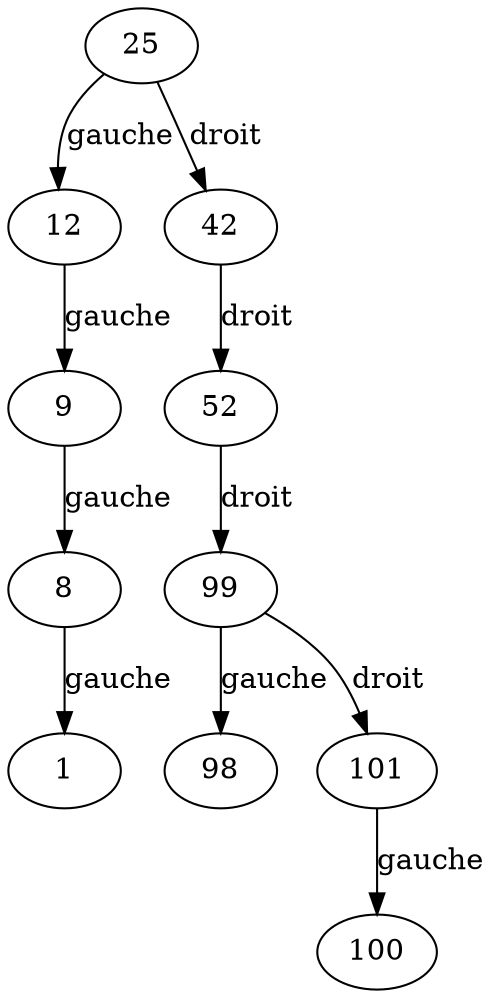 digraph G {
	25 -> 12 [label="gauche"];
	12 -> 9 [label="gauche"];
	9 -> 8 [label="gauche"];
	8 -> 1 [label="gauche"];
	25 -> 42 [label="droit"];
	42 -> 52 [label="droit"];
	52 -> 99 [label="droit"];
	99 -> 98 [label="gauche"];
	99 -> 101 [label="droit"];
	101 -> 100 [label="gauche"];
}

